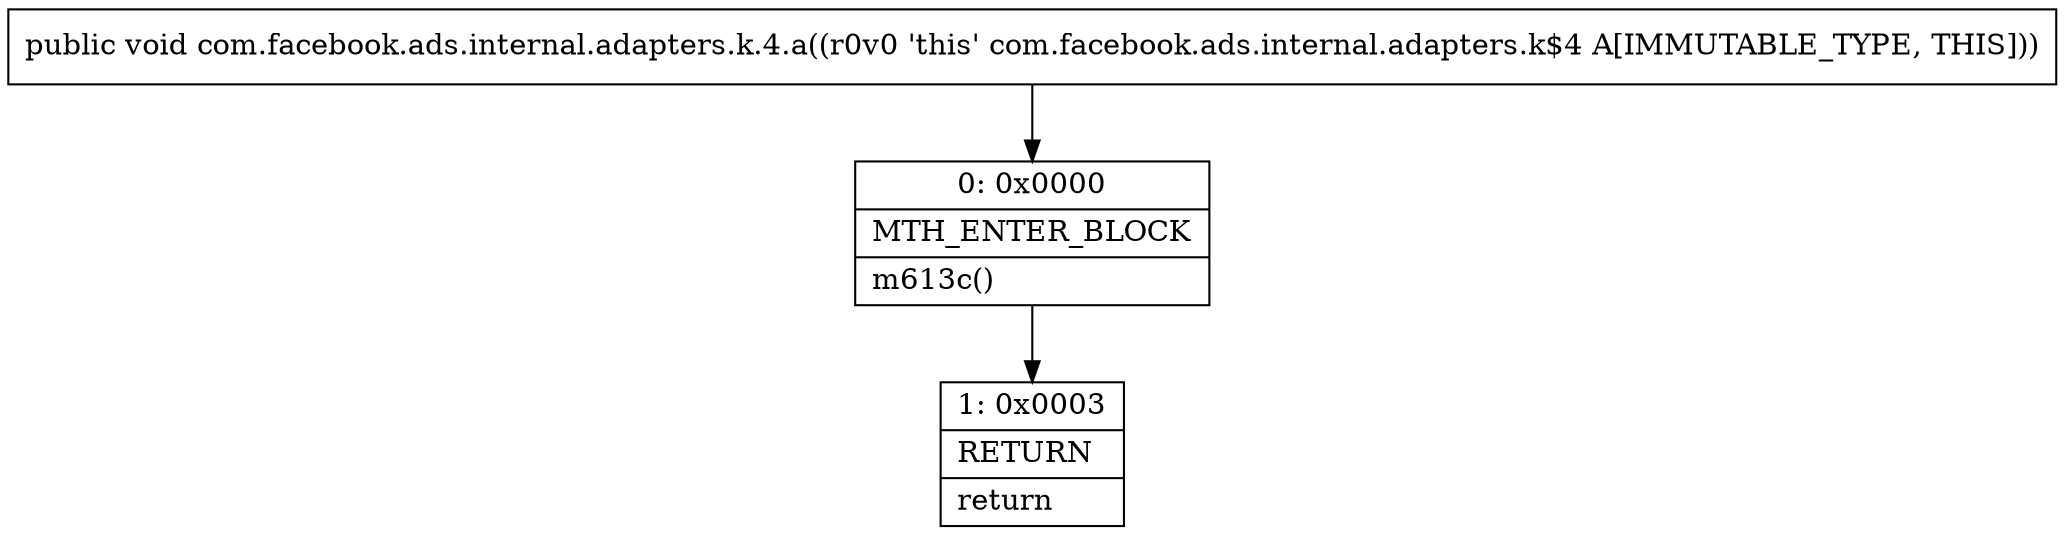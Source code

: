 digraph "CFG forcom.facebook.ads.internal.adapters.k.4.a()V" {
Node_0 [shape=record,label="{0\:\ 0x0000|MTH_ENTER_BLOCK\l|m613c()\l}"];
Node_1 [shape=record,label="{1\:\ 0x0003|RETURN\l|return\l}"];
MethodNode[shape=record,label="{public void com.facebook.ads.internal.adapters.k.4.a((r0v0 'this' com.facebook.ads.internal.adapters.k$4 A[IMMUTABLE_TYPE, THIS])) }"];
MethodNode -> Node_0;
Node_0 -> Node_1;
}

